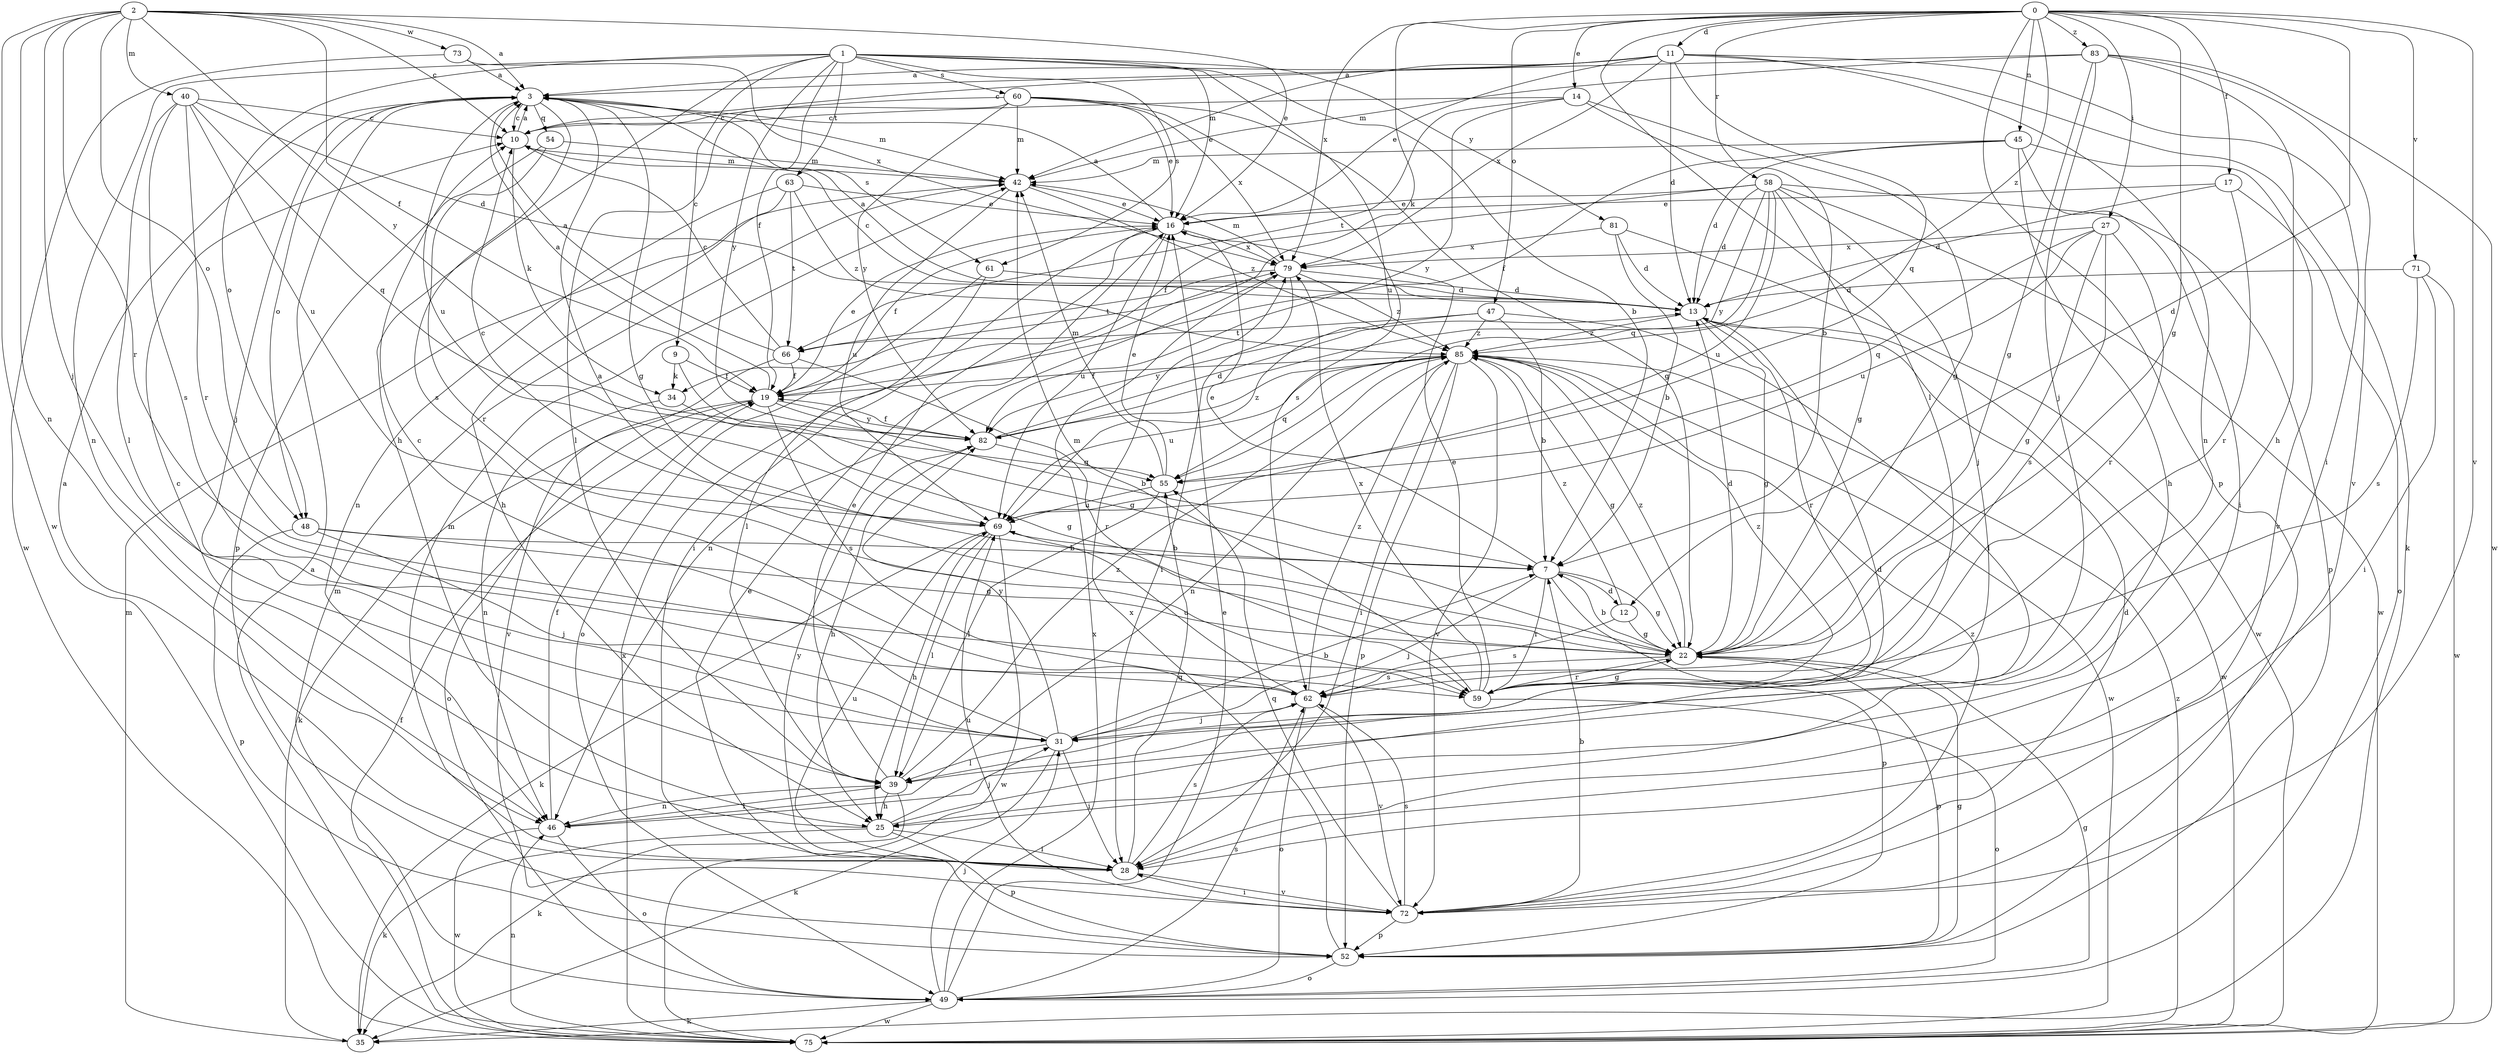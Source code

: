 strict digraph  {
0;
1;
2;
3;
7;
9;
10;
11;
12;
13;
14;
16;
17;
19;
22;
25;
27;
28;
31;
34;
35;
39;
40;
42;
45;
46;
47;
48;
49;
52;
54;
55;
58;
59;
60;
61;
62;
63;
66;
69;
71;
72;
73;
75;
79;
81;
82;
83;
85;
0 -> 11  [label=d];
0 -> 12  [label=d];
0 -> 14  [label=e];
0 -> 17  [label=f];
0 -> 22  [label=g];
0 -> 27  [label=i];
0 -> 34  [label=k];
0 -> 39  [label=l];
0 -> 45  [label=n];
0 -> 47  [label=o];
0 -> 52  [label=p];
0 -> 58  [label=r];
0 -> 71  [label=v];
0 -> 72  [label=v];
0 -> 79  [label=x];
0 -> 83  [label=z];
0 -> 85  [label=z];
1 -> 7  [label=b];
1 -> 9  [label=c];
1 -> 16  [label=e];
1 -> 19  [label=f];
1 -> 25  [label=h];
1 -> 46  [label=n];
1 -> 48  [label=o];
1 -> 60  [label=s];
1 -> 61  [label=s];
1 -> 63  [label=t];
1 -> 69  [label=u];
1 -> 81  [label=y];
1 -> 82  [label=y];
2 -> 3  [label=a];
2 -> 10  [label=c];
2 -> 16  [label=e];
2 -> 19  [label=f];
2 -> 31  [label=j];
2 -> 40  [label=m];
2 -> 46  [label=n];
2 -> 48  [label=o];
2 -> 59  [label=r];
2 -> 73  [label=w];
2 -> 75  [label=w];
2 -> 82  [label=y];
3 -> 10  [label=c];
3 -> 22  [label=g];
3 -> 31  [label=j];
3 -> 42  [label=m];
3 -> 48  [label=o];
3 -> 54  [label=q];
3 -> 61  [label=s];
3 -> 62  [label=s];
3 -> 69  [label=u];
7 -> 12  [label=d];
7 -> 16  [label=e];
7 -> 22  [label=g];
7 -> 31  [label=j];
7 -> 52  [label=p];
7 -> 59  [label=r];
9 -> 19  [label=f];
9 -> 22  [label=g];
9 -> 34  [label=k];
10 -> 3  [label=a];
10 -> 34  [label=k];
10 -> 42  [label=m];
11 -> 3  [label=a];
11 -> 10  [label=c];
11 -> 13  [label=d];
11 -> 16  [label=e];
11 -> 28  [label=i];
11 -> 35  [label=k];
11 -> 42  [label=m];
11 -> 46  [label=n];
11 -> 55  [label=q];
11 -> 79  [label=x];
12 -> 22  [label=g];
12 -> 62  [label=s];
12 -> 85  [label=z];
13 -> 3  [label=a];
13 -> 10  [label=c];
13 -> 22  [label=g];
13 -> 59  [label=r];
13 -> 75  [label=w];
13 -> 85  [label=z];
14 -> 7  [label=b];
14 -> 10  [label=c];
14 -> 22  [label=g];
14 -> 66  [label=t];
14 -> 82  [label=y];
16 -> 3  [label=a];
16 -> 19  [label=f];
16 -> 28  [label=i];
16 -> 69  [label=u];
16 -> 79  [label=x];
17 -> 13  [label=d];
17 -> 16  [label=e];
17 -> 49  [label=o];
17 -> 59  [label=r];
19 -> 3  [label=a];
19 -> 7  [label=b];
19 -> 16  [label=e];
19 -> 35  [label=k];
19 -> 49  [label=o];
19 -> 62  [label=s];
19 -> 82  [label=y];
22 -> 3  [label=a];
22 -> 7  [label=b];
22 -> 13  [label=d];
22 -> 52  [label=p];
22 -> 59  [label=r];
22 -> 62  [label=s];
22 -> 85  [label=z];
25 -> 10  [label=c];
25 -> 13  [label=d];
25 -> 28  [label=i];
25 -> 31  [label=j];
25 -> 35  [label=k];
25 -> 52  [label=p];
27 -> 22  [label=g];
27 -> 55  [label=q];
27 -> 59  [label=r];
27 -> 62  [label=s];
27 -> 69  [label=u];
27 -> 79  [label=x];
28 -> 3  [label=a];
28 -> 42  [label=m];
28 -> 55  [label=q];
28 -> 62  [label=s];
28 -> 69  [label=u];
28 -> 72  [label=v];
28 -> 82  [label=y];
31 -> 7  [label=b];
31 -> 10  [label=c];
31 -> 28  [label=i];
31 -> 35  [label=k];
31 -> 39  [label=l];
31 -> 82  [label=y];
34 -> 22  [label=g];
34 -> 46  [label=n];
35 -> 42  [label=m];
39 -> 16  [label=e];
39 -> 25  [label=h];
39 -> 35  [label=k];
39 -> 46  [label=n];
39 -> 85  [label=z];
40 -> 10  [label=c];
40 -> 13  [label=d];
40 -> 39  [label=l];
40 -> 55  [label=q];
40 -> 59  [label=r];
40 -> 62  [label=s];
40 -> 69  [label=u];
42 -> 16  [label=e];
42 -> 69  [label=u];
42 -> 85  [label=z];
45 -> 13  [label=d];
45 -> 19  [label=f];
45 -> 25  [label=h];
45 -> 28  [label=i];
45 -> 42  [label=m];
45 -> 72  [label=v];
46 -> 19  [label=f];
46 -> 39  [label=l];
46 -> 49  [label=o];
46 -> 75  [label=w];
47 -> 7  [label=b];
47 -> 39  [label=l];
47 -> 66  [label=t];
47 -> 82  [label=y];
47 -> 85  [label=z];
48 -> 7  [label=b];
48 -> 22  [label=g];
48 -> 31  [label=j];
48 -> 52  [label=p];
49 -> 16  [label=e];
49 -> 22  [label=g];
49 -> 31  [label=j];
49 -> 35  [label=k];
49 -> 42  [label=m];
49 -> 62  [label=s];
49 -> 75  [label=w];
49 -> 79  [label=x];
52 -> 16  [label=e];
52 -> 22  [label=g];
52 -> 49  [label=o];
52 -> 79  [label=x];
54 -> 42  [label=m];
54 -> 52  [label=p];
54 -> 59  [label=r];
55 -> 16  [label=e];
55 -> 39  [label=l];
55 -> 42  [label=m];
55 -> 69  [label=u];
58 -> 13  [label=d];
58 -> 16  [label=e];
58 -> 19  [label=f];
58 -> 22  [label=g];
58 -> 31  [label=j];
58 -> 52  [label=p];
58 -> 55  [label=q];
58 -> 69  [label=u];
58 -> 75  [label=w];
58 -> 82  [label=y];
59 -> 16  [label=e];
59 -> 22  [label=g];
59 -> 42  [label=m];
59 -> 49  [label=o];
59 -> 79  [label=x];
59 -> 85  [label=z];
60 -> 10  [label=c];
60 -> 16  [label=e];
60 -> 22  [label=g];
60 -> 39  [label=l];
60 -> 42  [label=m];
60 -> 62  [label=s];
60 -> 79  [label=x];
60 -> 82  [label=y];
61 -> 13  [label=d];
61 -> 39  [label=l];
61 -> 49  [label=o];
62 -> 31  [label=j];
62 -> 49  [label=o];
62 -> 69  [label=u];
62 -> 72  [label=v];
62 -> 85  [label=z];
63 -> 16  [label=e];
63 -> 25  [label=h];
63 -> 46  [label=n];
63 -> 66  [label=t];
63 -> 85  [label=z];
66 -> 3  [label=a];
66 -> 10  [label=c];
66 -> 19  [label=f];
66 -> 59  [label=r];
66 -> 72  [label=v];
69 -> 7  [label=b];
69 -> 10  [label=c];
69 -> 25  [label=h];
69 -> 35  [label=k];
69 -> 39  [label=l];
69 -> 75  [label=w];
71 -> 13  [label=d];
71 -> 28  [label=i];
71 -> 62  [label=s];
71 -> 75  [label=w];
72 -> 7  [label=b];
72 -> 13  [label=d];
72 -> 28  [label=i];
72 -> 52  [label=p];
72 -> 55  [label=q];
72 -> 62  [label=s];
72 -> 69  [label=u];
72 -> 85  [label=z];
73 -> 3  [label=a];
73 -> 75  [label=w];
73 -> 79  [label=x];
75 -> 3  [label=a];
75 -> 19  [label=f];
75 -> 46  [label=n];
75 -> 79  [label=x];
75 -> 85  [label=z];
79 -> 13  [label=d];
79 -> 28  [label=i];
79 -> 42  [label=m];
79 -> 46  [label=n];
79 -> 66  [label=t];
79 -> 85  [label=z];
81 -> 7  [label=b];
81 -> 13  [label=d];
81 -> 75  [label=w];
81 -> 79  [label=x];
82 -> 13  [label=d];
82 -> 19  [label=f];
82 -> 25  [label=h];
82 -> 55  [label=q];
82 -> 85  [label=z];
83 -> 3  [label=a];
83 -> 22  [label=g];
83 -> 25  [label=h];
83 -> 31  [label=j];
83 -> 42  [label=m];
83 -> 72  [label=v];
83 -> 75  [label=w];
85 -> 19  [label=f];
85 -> 22  [label=g];
85 -> 28  [label=i];
85 -> 46  [label=n];
85 -> 52  [label=p];
85 -> 55  [label=q];
85 -> 69  [label=u];
85 -> 72  [label=v];
85 -> 75  [label=w];
}
